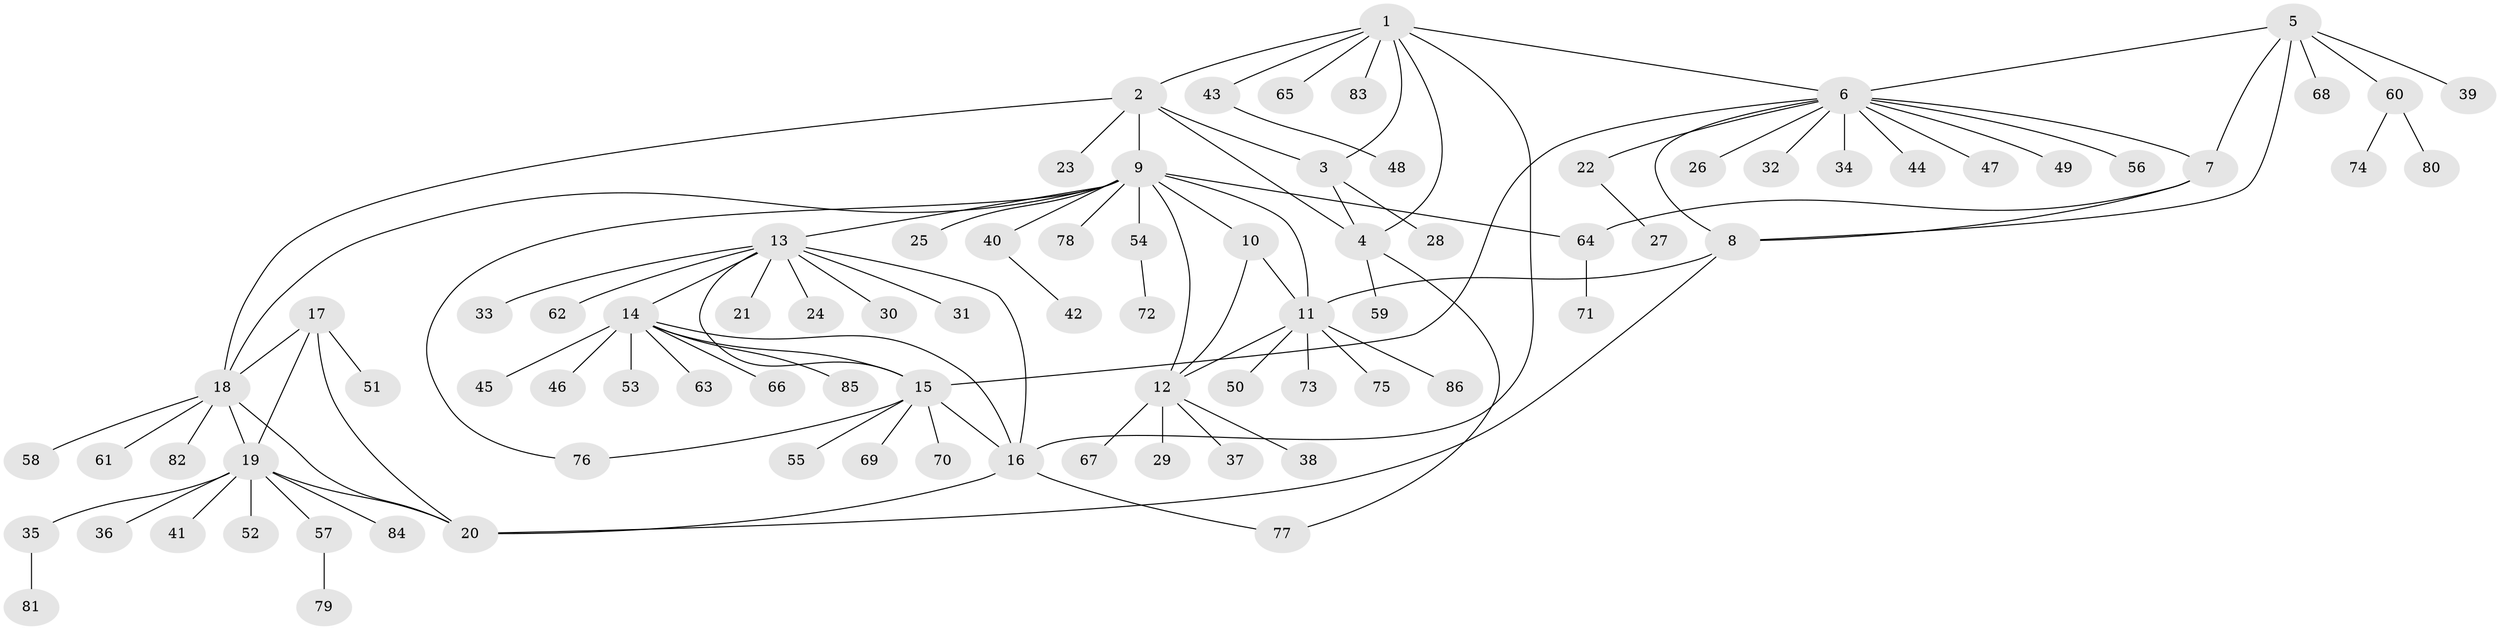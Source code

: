 // Generated by graph-tools (version 1.1) at 2025/26/03/09/25 03:26:48]
// undirected, 86 vertices, 109 edges
graph export_dot {
graph [start="1"]
  node [color=gray90,style=filled];
  1;
  2;
  3;
  4;
  5;
  6;
  7;
  8;
  9;
  10;
  11;
  12;
  13;
  14;
  15;
  16;
  17;
  18;
  19;
  20;
  21;
  22;
  23;
  24;
  25;
  26;
  27;
  28;
  29;
  30;
  31;
  32;
  33;
  34;
  35;
  36;
  37;
  38;
  39;
  40;
  41;
  42;
  43;
  44;
  45;
  46;
  47;
  48;
  49;
  50;
  51;
  52;
  53;
  54;
  55;
  56;
  57;
  58;
  59;
  60;
  61;
  62;
  63;
  64;
  65;
  66;
  67;
  68;
  69;
  70;
  71;
  72;
  73;
  74;
  75;
  76;
  77;
  78;
  79;
  80;
  81;
  82;
  83;
  84;
  85;
  86;
  1 -- 2;
  1 -- 3;
  1 -- 4;
  1 -- 6;
  1 -- 16;
  1 -- 43;
  1 -- 65;
  1 -- 83;
  2 -- 3;
  2 -- 4;
  2 -- 9;
  2 -- 18;
  2 -- 23;
  3 -- 4;
  3 -- 28;
  4 -- 59;
  4 -- 77;
  5 -- 6;
  5 -- 7;
  5 -- 8;
  5 -- 39;
  5 -- 60;
  5 -- 68;
  6 -- 7;
  6 -- 8;
  6 -- 15;
  6 -- 22;
  6 -- 26;
  6 -- 32;
  6 -- 34;
  6 -- 44;
  6 -- 47;
  6 -- 49;
  6 -- 56;
  7 -- 8;
  7 -- 64;
  8 -- 11;
  8 -- 20;
  9 -- 10;
  9 -- 11;
  9 -- 12;
  9 -- 13;
  9 -- 18;
  9 -- 25;
  9 -- 40;
  9 -- 54;
  9 -- 64;
  9 -- 76;
  9 -- 78;
  10 -- 11;
  10 -- 12;
  11 -- 12;
  11 -- 50;
  11 -- 73;
  11 -- 75;
  11 -- 86;
  12 -- 29;
  12 -- 37;
  12 -- 38;
  12 -- 67;
  13 -- 14;
  13 -- 15;
  13 -- 16;
  13 -- 21;
  13 -- 24;
  13 -- 30;
  13 -- 31;
  13 -- 33;
  13 -- 62;
  14 -- 15;
  14 -- 16;
  14 -- 45;
  14 -- 46;
  14 -- 53;
  14 -- 63;
  14 -- 66;
  14 -- 85;
  15 -- 16;
  15 -- 55;
  15 -- 69;
  15 -- 70;
  15 -- 76;
  16 -- 20;
  16 -- 77;
  17 -- 18;
  17 -- 19;
  17 -- 20;
  17 -- 51;
  18 -- 19;
  18 -- 20;
  18 -- 58;
  18 -- 61;
  18 -- 82;
  19 -- 20;
  19 -- 35;
  19 -- 36;
  19 -- 41;
  19 -- 52;
  19 -- 57;
  19 -- 84;
  22 -- 27;
  35 -- 81;
  40 -- 42;
  43 -- 48;
  54 -- 72;
  57 -- 79;
  60 -- 74;
  60 -- 80;
  64 -- 71;
}
